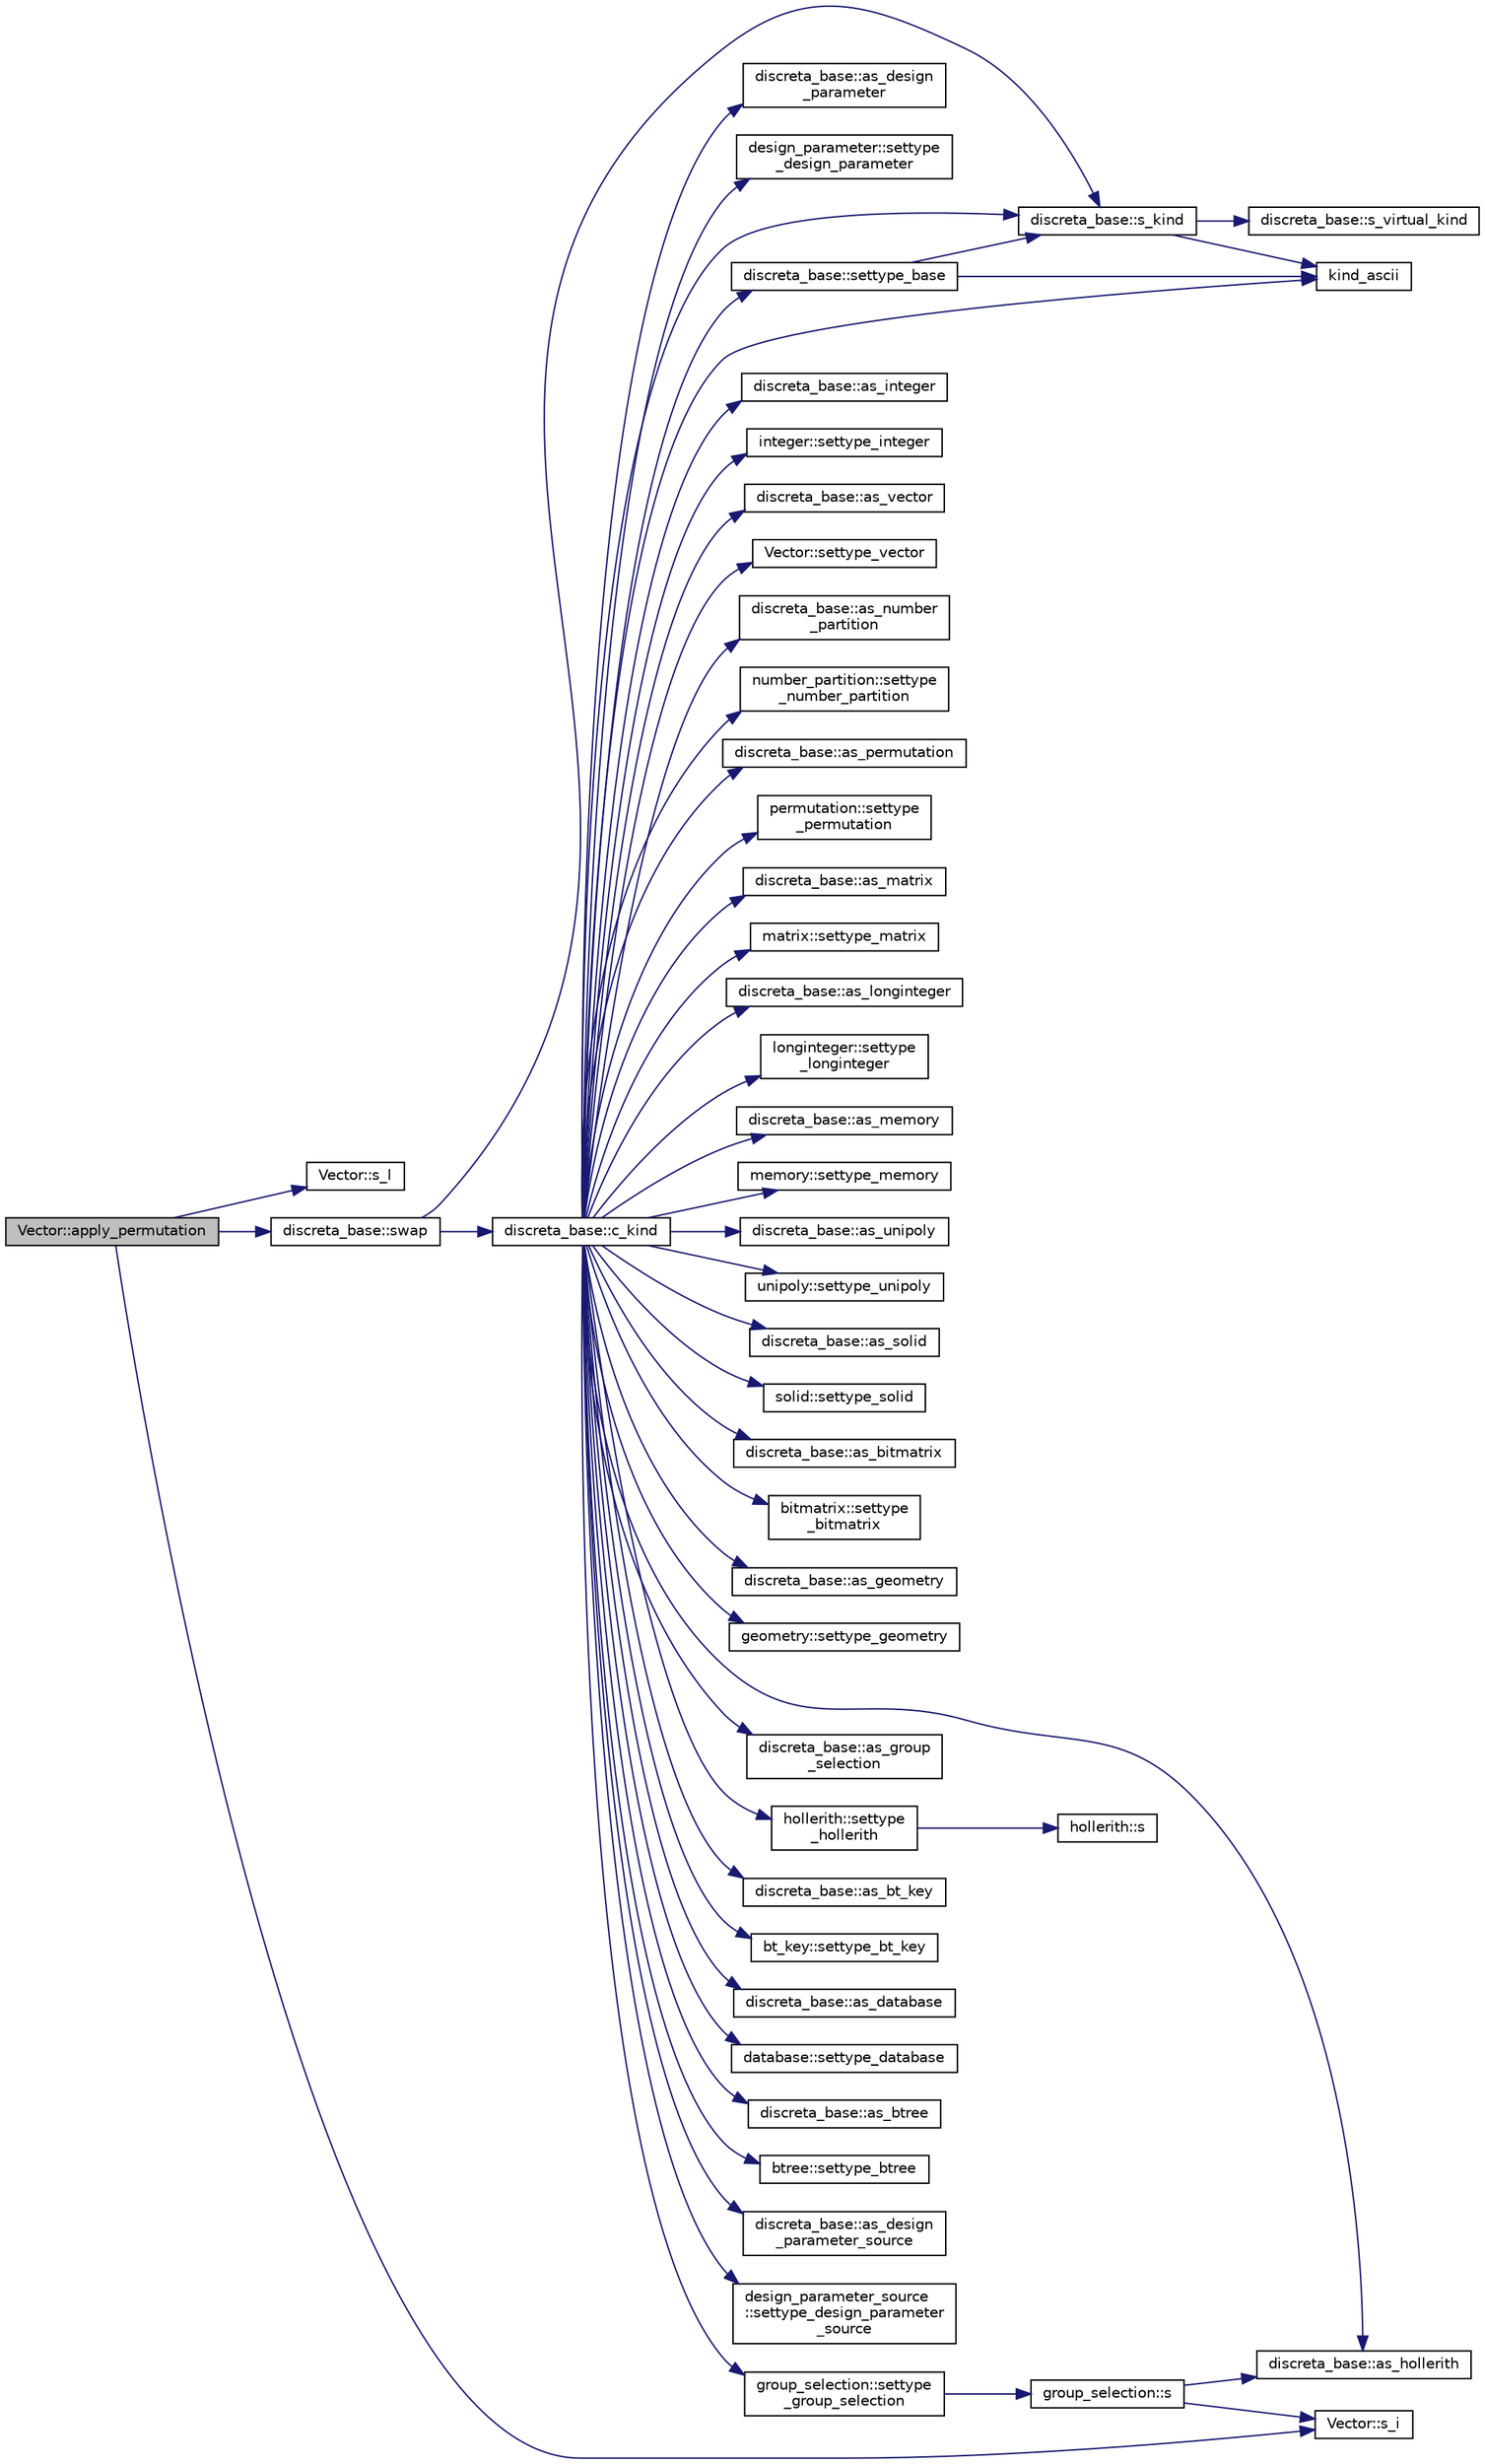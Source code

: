 digraph "Vector::apply_permutation"
{
  edge [fontname="Helvetica",fontsize="10",labelfontname="Helvetica",labelfontsize="10"];
  node [fontname="Helvetica",fontsize="10",shape=record];
  rankdir="LR";
  Node520 [label="Vector::apply_permutation",height=0.2,width=0.4,color="black", fillcolor="grey75", style="filled", fontcolor="black"];
  Node520 -> Node521 [color="midnightblue",fontsize="10",style="solid",fontname="Helvetica"];
  Node521 [label="Vector::s_l",height=0.2,width=0.4,color="black", fillcolor="white", style="filled",URL="$d5/db2/class_vector.html#ad2dc082288f858d22a528832289e0704"];
  Node520 -> Node522 [color="midnightblue",fontsize="10",style="solid",fontname="Helvetica"];
  Node522 [label="Vector::s_i",height=0.2,width=0.4,color="black", fillcolor="white", style="filled",URL="$d5/db2/class_vector.html#a1c4fe1752523df8119f70dd550244871"];
  Node520 -> Node523 [color="midnightblue",fontsize="10",style="solid",fontname="Helvetica"];
  Node523 [label="discreta_base::swap",height=0.2,width=0.4,color="black", fillcolor="white", style="filled",URL="$d7/d71/classdiscreta__base.html#a2e8acbb9d3476675dac5b6a583b0293e"];
  Node523 -> Node524 [color="midnightblue",fontsize="10",style="solid",fontname="Helvetica"];
  Node524 [label="discreta_base::s_kind",height=0.2,width=0.4,color="black", fillcolor="white", style="filled",URL="$d7/d71/classdiscreta__base.html#a8a830025c74adbbc3362418a7c2ba157"];
  Node524 -> Node525 [color="midnightblue",fontsize="10",style="solid",fontname="Helvetica"];
  Node525 [label="discreta_base::s_virtual_kind",height=0.2,width=0.4,color="black", fillcolor="white", style="filled",URL="$d7/d71/classdiscreta__base.html#a52778a6d6943a468be083d0785d418fb"];
  Node524 -> Node526 [color="midnightblue",fontsize="10",style="solid",fontname="Helvetica"];
  Node526 [label="kind_ascii",height=0.2,width=0.4,color="black", fillcolor="white", style="filled",URL="$d9/d60/discreta_8h.html#ad0ce825a9f29bc6cec27e1b64cfe27bf"];
  Node523 -> Node527 [color="midnightblue",fontsize="10",style="solid",fontname="Helvetica"];
  Node527 [label="discreta_base::c_kind",height=0.2,width=0.4,color="black", fillcolor="white", style="filled",URL="$d7/d71/classdiscreta__base.html#adc2ff61589c2d083688e7a43f333cb62"];
  Node527 -> Node528 [color="midnightblue",fontsize="10",style="solid",fontname="Helvetica"];
  Node528 [label="discreta_base::settype_base",height=0.2,width=0.4,color="black", fillcolor="white", style="filled",URL="$d7/d71/classdiscreta__base.html#a4f42899a89447d1c3993ea07c38f8ad4"];
  Node528 -> Node524 [color="midnightblue",fontsize="10",style="solid",fontname="Helvetica"];
  Node528 -> Node526 [color="midnightblue",fontsize="10",style="solid",fontname="Helvetica"];
  Node527 -> Node529 [color="midnightblue",fontsize="10",style="solid",fontname="Helvetica"];
  Node529 [label="discreta_base::as_integer",height=0.2,width=0.4,color="black", fillcolor="white", style="filled",URL="$d7/d71/classdiscreta__base.html#a00d7691eaf874fd283d942692fe8dd26"];
  Node527 -> Node530 [color="midnightblue",fontsize="10",style="solid",fontname="Helvetica"];
  Node530 [label="integer::settype_integer",height=0.2,width=0.4,color="black", fillcolor="white", style="filled",URL="$d0/de5/classinteger.html#a6265c65ef311229acd513d748faba796"];
  Node527 -> Node531 [color="midnightblue",fontsize="10",style="solid",fontname="Helvetica"];
  Node531 [label="discreta_base::as_vector",height=0.2,width=0.4,color="black", fillcolor="white", style="filled",URL="$d7/d71/classdiscreta__base.html#a7bdd6cae39c380b128ee9e17e42cf020"];
  Node527 -> Node532 [color="midnightblue",fontsize="10",style="solid",fontname="Helvetica"];
  Node532 [label="Vector::settype_vector",height=0.2,width=0.4,color="black", fillcolor="white", style="filled",URL="$d5/db2/class_vector.html#a34e0d00b18c051f23904a8429fa6c8b4"];
  Node527 -> Node533 [color="midnightblue",fontsize="10",style="solid",fontname="Helvetica"];
  Node533 [label="discreta_base::as_number\l_partition",height=0.2,width=0.4,color="black", fillcolor="white", style="filled",URL="$d7/d71/classdiscreta__base.html#a307aa09de0e925d46697707968ffab00"];
  Node527 -> Node534 [color="midnightblue",fontsize="10",style="solid",fontname="Helvetica"];
  Node534 [label="number_partition::settype\l_number_partition",height=0.2,width=0.4,color="black", fillcolor="white", style="filled",URL="$df/d50/classnumber__partition.html#a3aaec1b557758f643ffc8555bbc358be"];
  Node527 -> Node535 [color="midnightblue",fontsize="10",style="solid",fontname="Helvetica"];
  Node535 [label="discreta_base::as_permutation",height=0.2,width=0.4,color="black", fillcolor="white", style="filled",URL="$d7/d71/classdiscreta__base.html#aa4e72f36a82984239b12ae831e131098"];
  Node527 -> Node536 [color="midnightblue",fontsize="10",style="solid",fontname="Helvetica"];
  Node536 [label="permutation::settype\l_permutation",height=0.2,width=0.4,color="black", fillcolor="white", style="filled",URL="$d0/d08/classpermutation.html#af1eea29f86195cede9562e444664c28c"];
  Node527 -> Node537 [color="midnightblue",fontsize="10",style="solid",fontname="Helvetica"];
  Node537 [label="discreta_base::as_matrix",height=0.2,width=0.4,color="black", fillcolor="white", style="filled",URL="$d7/d71/classdiscreta__base.html#ae4d7f56d917a4707b838fbffde6467ff"];
  Node527 -> Node538 [color="midnightblue",fontsize="10",style="solid",fontname="Helvetica"];
  Node538 [label="matrix::settype_matrix",height=0.2,width=0.4,color="black", fillcolor="white", style="filled",URL="$d1/d8d/classmatrix.html#a1780283a64a789e4084d792683d276bb"];
  Node527 -> Node539 [color="midnightblue",fontsize="10",style="solid",fontname="Helvetica"];
  Node539 [label="discreta_base::as_longinteger",height=0.2,width=0.4,color="black", fillcolor="white", style="filled",URL="$d7/d71/classdiscreta__base.html#a20a094639eb711b10c8694c51937f7cd"];
  Node527 -> Node540 [color="midnightblue",fontsize="10",style="solid",fontname="Helvetica"];
  Node540 [label="longinteger::settype\l_longinteger",height=0.2,width=0.4,color="black", fillcolor="white", style="filled",URL="$d3/d71/classlonginteger.html#ae5f811ece8df31b9ff114368a18e1dc5"];
  Node527 -> Node541 [color="midnightblue",fontsize="10",style="solid",fontname="Helvetica"];
  Node541 [label="discreta_base::as_memory",height=0.2,width=0.4,color="black", fillcolor="white", style="filled",URL="$d7/d71/classdiscreta__base.html#ad94b2d7dce0cd4fa22db57f6e79c4bd2"];
  Node527 -> Node542 [color="midnightblue",fontsize="10",style="solid",fontname="Helvetica"];
  Node542 [label="memory::settype_memory",height=0.2,width=0.4,color="black", fillcolor="white", style="filled",URL="$d8/d99/classmemory.html#a33aae277f9b8fe36b02e9d5da895451b"];
  Node527 -> Node543 [color="midnightblue",fontsize="10",style="solid",fontname="Helvetica"];
  Node543 [label="discreta_base::as_unipoly",height=0.2,width=0.4,color="black", fillcolor="white", style="filled",URL="$d7/d71/classdiscreta__base.html#ad50d8027f039fe5c2478cddb243adc9d"];
  Node527 -> Node544 [color="midnightblue",fontsize="10",style="solid",fontname="Helvetica"];
  Node544 [label="unipoly::settype_unipoly",height=0.2,width=0.4,color="black", fillcolor="white", style="filled",URL="$d1/d89/classunipoly.html#a8db854fcc85c5e1150b1f1b1c005c95b"];
  Node527 -> Node545 [color="midnightblue",fontsize="10",style="solid",fontname="Helvetica"];
  Node545 [label="discreta_base::as_solid",height=0.2,width=0.4,color="black", fillcolor="white", style="filled",URL="$d7/d71/classdiscreta__base.html#a1fc5f2b85ec97ab0a69dd64903c970a5"];
  Node527 -> Node546 [color="midnightblue",fontsize="10",style="solid",fontname="Helvetica"];
  Node546 [label="solid::settype_solid",height=0.2,width=0.4,color="black", fillcolor="white", style="filled",URL="$d8/def/classsolid.html#a775bd4821f75a8aee4ea3d4335ff90e0"];
  Node527 -> Node547 [color="midnightblue",fontsize="10",style="solid",fontname="Helvetica"];
  Node547 [label="discreta_base::as_bitmatrix",height=0.2,width=0.4,color="black", fillcolor="white", style="filled",URL="$d7/d71/classdiscreta__base.html#a071ad54ea8ef6c9d1d15f532e5a76df6"];
  Node527 -> Node548 [color="midnightblue",fontsize="10",style="solid",fontname="Helvetica"];
  Node548 [label="bitmatrix::settype\l_bitmatrix",height=0.2,width=0.4,color="black", fillcolor="white", style="filled",URL="$de/dc8/classbitmatrix.html#acb571d947f9526665ebbdc0ce3e2a973"];
  Node527 -> Node549 [color="midnightblue",fontsize="10",style="solid",fontname="Helvetica"];
  Node549 [label="discreta_base::as_geometry",height=0.2,width=0.4,color="black", fillcolor="white", style="filled",URL="$d7/d71/classdiscreta__base.html#a38fc7b4cdd830703e9d87354b79bc5c8"];
  Node527 -> Node550 [color="midnightblue",fontsize="10",style="solid",fontname="Helvetica"];
  Node550 [label="geometry::settype_geometry",height=0.2,width=0.4,color="black", fillcolor="white", style="filled",URL="$da/d44/classgeometry.html#ab4a336baba6a3f56f5ffa053a5be5ba7"];
  Node527 -> Node551 [color="midnightblue",fontsize="10",style="solid",fontname="Helvetica"];
  Node551 [label="discreta_base::as_hollerith",height=0.2,width=0.4,color="black", fillcolor="white", style="filled",URL="$d7/d71/classdiscreta__base.html#a3e66f82711f314710107e2f29e589690"];
  Node527 -> Node552 [color="midnightblue",fontsize="10",style="solid",fontname="Helvetica"];
  Node552 [label="hollerith::settype\l_hollerith",height=0.2,width=0.4,color="black", fillcolor="white", style="filled",URL="$d8/d99/classhollerith.html#a23bbd4acfc88a0e90f1245f243f51f76"];
  Node552 -> Node553 [color="midnightblue",fontsize="10",style="solid",fontname="Helvetica"];
  Node553 [label="hollerith::s",height=0.2,width=0.4,color="black", fillcolor="white", style="filled",URL="$d8/d99/classhollerith.html#af61fce2d06f211b25fe3838e4dfee77a"];
  Node527 -> Node554 [color="midnightblue",fontsize="10",style="solid",fontname="Helvetica"];
  Node554 [label="discreta_base::as_group\l_selection",height=0.2,width=0.4,color="black", fillcolor="white", style="filled",URL="$d7/d71/classdiscreta__base.html#aae1bac4883c567718bef9fb610abbdc8"];
  Node527 -> Node555 [color="midnightblue",fontsize="10",style="solid",fontname="Helvetica"];
  Node555 [label="group_selection::settype\l_group_selection",height=0.2,width=0.4,color="black", fillcolor="white", style="filled",URL="$d6/db0/classgroup__selection.html#a015ed73b7b8d784bedd4d11ac1fc0ec1"];
  Node555 -> Node556 [color="midnightblue",fontsize="10",style="solid",fontname="Helvetica"];
  Node556 [label="group_selection::s",height=0.2,width=0.4,color="black", fillcolor="white", style="filled",URL="$d6/db0/classgroup__selection.html#a686cb0c6a3a040796b112b8007ea8223"];
  Node556 -> Node522 [color="midnightblue",fontsize="10",style="solid",fontname="Helvetica"];
  Node556 -> Node551 [color="midnightblue",fontsize="10",style="solid",fontname="Helvetica"];
  Node527 -> Node557 [color="midnightblue",fontsize="10",style="solid",fontname="Helvetica"];
  Node557 [label="discreta_base::as_bt_key",height=0.2,width=0.4,color="black", fillcolor="white", style="filled",URL="$d7/d71/classdiscreta__base.html#a2734c6e08dca17cf6588bd5064ec1b9f"];
  Node527 -> Node558 [color="midnightblue",fontsize="10",style="solid",fontname="Helvetica"];
  Node558 [label="bt_key::settype_bt_key",height=0.2,width=0.4,color="black", fillcolor="white", style="filled",URL="$d1/de5/classbt__key.html#a352bb10beb7c789d8d29373035824800"];
  Node527 -> Node559 [color="midnightblue",fontsize="10",style="solid",fontname="Helvetica"];
  Node559 [label="discreta_base::as_database",height=0.2,width=0.4,color="black", fillcolor="white", style="filled",URL="$d7/d71/classdiscreta__base.html#ab055d39d58210a2b03ba3d33703b09a9"];
  Node527 -> Node560 [color="midnightblue",fontsize="10",style="solid",fontname="Helvetica"];
  Node560 [label="database::settype_database",height=0.2,width=0.4,color="black", fillcolor="white", style="filled",URL="$db/d72/classdatabase.html#a014639aa001462e480eb1f3984839b72"];
  Node527 -> Node561 [color="midnightblue",fontsize="10",style="solid",fontname="Helvetica"];
  Node561 [label="discreta_base::as_btree",height=0.2,width=0.4,color="black", fillcolor="white", style="filled",URL="$d7/d71/classdiscreta__base.html#a78e76674cef2ec113c17989c11288778"];
  Node527 -> Node562 [color="midnightblue",fontsize="10",style="solid",fontname="Helvetica"];
  Node562 [label="btree::settype_btree",height=0.2,width=0.4,color="black", fillcolor="white", style="filled",URL="$dd/db0/classbtree.html#a5a1b9773c848908a6050cc733d2d9780"];
  Node527 -> Node563 [color="midnightblue",fontsize="10",style="solid",fontname="Helvetica"];
  Node563 [label="discreta_base::as_design\l_parameter_source",height=0.2,width=0.4,color="black", fillcolor="white", style="filled",URL="$d7/d71/classdiscreta__base.html#a59cbf837c6582ded5bc586265d13d81a"];
  Node527 -> Node564 [color="midnightblue",fontsize="10",style="solid",fontname="Helvetica"];
  Node564 [label="design_parameter_source\l::settype_design_parameter\l_source",height=0.2,width=0.4,color="black", fillcolor="white", style="filled",URL="$df/d4b/classdesign__parameter__source.html#a3af3b851df87bd1661fb9c9ce18822c8"];
  Node527 -> Node565 [color="midnightblue",fontsize="10",style="solid",fontname="Helvetica"];
  Node565 [label="discreta_base::as_design\l_parameter",height=0.2,width=0.4,color="black", fillcolor="white", style="filled",URL="$d7/d71/classdiscreta__base.html#aab24ff38ea1c5471ab3de42e014d0f2a"];
  Node527 -> Node566 [color="midnightblue",fontsize="10",style="solid",fontname="Helvetica"];
  Node566 [label="design_parameter::settype\l_design_parameter",height=0.2,width=0.4,color="black", fillcolor="white", style="filled",URL="$da/d94/classdesign__parameter.html#a8b19d277f2b7d09c2531a527dfc0359e"];
  Node527 -> Node526 [color="midnightblue",fontsize="10",style="solid",fontname="Helvetica"];
  Node527 -> Node524 [color="midnightblue",fontsize="10",style="solid",fontname="Helvetica"];
}
